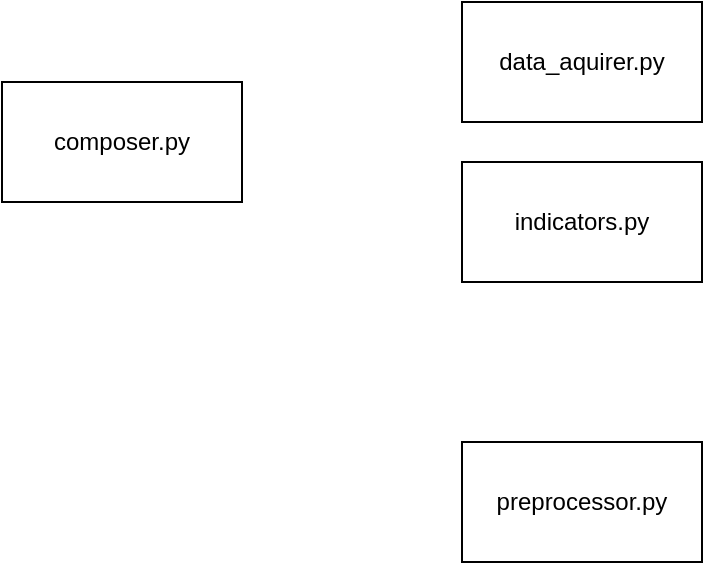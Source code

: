 <mxfile version="20.8.19" type="device"><diagram id="yYRvfbzdfcwlzU_0Y1RW" name="Seite-1"><mxGraphModel dx="954" dy="648" grid="1" gridSize="10" guides="1" tooltips="1" connect="1" arrows="1" fold="1" page="1" pageScale="1" pageWidth="1169" pageHeight="827" math="0" shadow="0"><root><mxCell id="0"/><mxCell id="1" parent="0"/><mxCell id="XYd0828qUCMLOY1eK6YO-1" value="composer.py" style="rounded=0;whiteSpace=wrap;html=1;verticalAlign=middle;align=center;" vertex="1" parent="1"><mxGeometry x="110" y="270" width="120" height="60" as="geometry"/></mxCell><mxCell id="XYd0828qUCMLOY1eK6YO-2" value="data_aquirer.py" style="rounded=0;whiteSpace=wrap;html=1;" vertex="1" parent="1"><mxGeometry x="340" y="230" width="120" height="60" as="geometry"/></mxCell><mxCell id="XYd0828qUCMLOY1eK6YO-3" value="preprocessor.py" style="rounded=0;whiteSpace=wrap;html=1;" vertex="1" parent="1"><mxGeometry x="340" y="450" width="120" height="60" as="geometry"/></mxCell><mxCell id="XYd0828qUCMLOY1eK6YO-4" value="indicators.py" style="rounded=0;whiteSpace=wrap;html=1;" vertex="1" parent="1"><mxGeometry x="340" y="310" width="120" height="60" as="geometry"/></mxCell></root></mxGraphModel></diagram></mxfile>